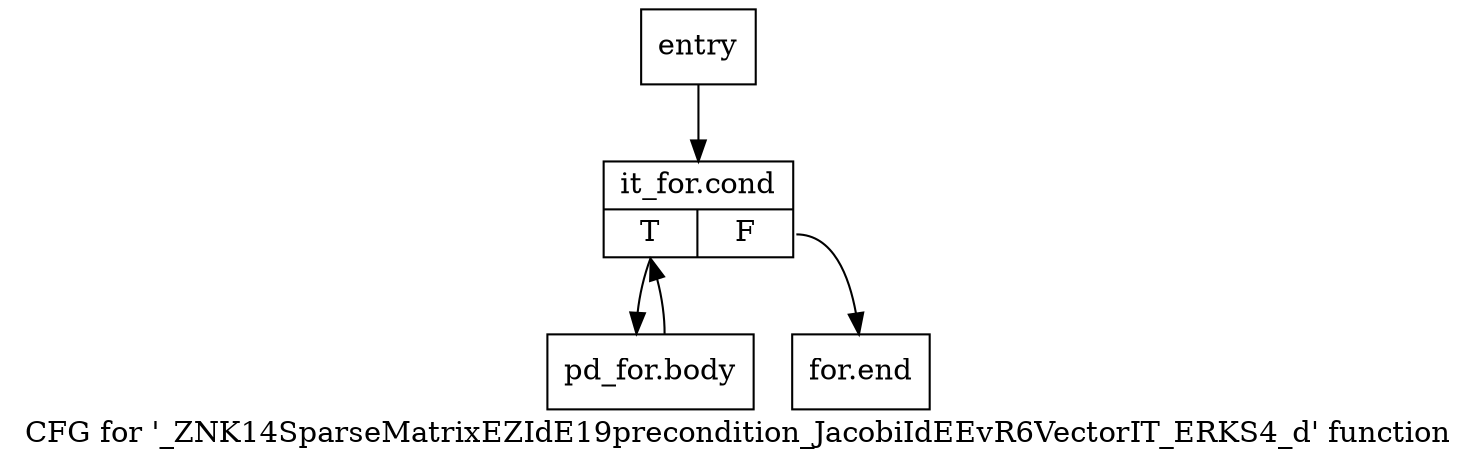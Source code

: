 digraph "CFG for '_ZNK14SparseMatrixEZIdE19precondition_JacobiIdEEvR6VectorIT_ERKS4_d' function" {
	label="CFG for '_ZNK14SparseMatrixEZIdE19precondition_JacobiIdEEvR6VectorIT_ERKS4_d' function";

	Node0x7303ba0 [shape=record,label="{entry}"];
	Node0x7303ba0 -> Node0x7303bf0;
	Node0x7303bf0 [shape=record,label="{it_for.cond|{<s0>T|<s1>F}}"];
	Node0x7303bf0:s0 -> Node0x7303c40;
	Node0x7303bf0:s1 -> Node0x7303c90;
	Node0x7303c40 [shape=record,label="{pd_for.body}"];
	Node0x7303c40 -> Node0x7303bf0;
	Node0x7303c90 [shape=record,label="{for.end}"];
}
